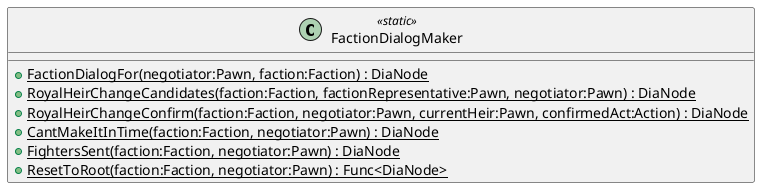 @startuml
class FactionDialogMaker <<static>> {
    + {static} FactionDialogFor(negotiator:Pawn, faction:Faction) : DiaNode
    + {static} RoyalHeirChangeCandidates(faction:Faction, factionRepresentative:Pawn, negotiator:Pawn) : DiaNode
    + {static} RoyalHeirChangeConfirm(faction:Faction, negotiator:Pawn, currentHeir:Pawn, confirmedAct:Action) : DiaNode
    + {static} CantMakeItInTime(faction:Faction, negotiator:Pawn) : DiaNode
    + {static} FightersSent(faction:Faction, negotiator:Pawn) : DiaNode
    + {static} ResetToRoot(faction:Faction, negotiator:Pawn) : Func<DiaNode>
}
@enduml
